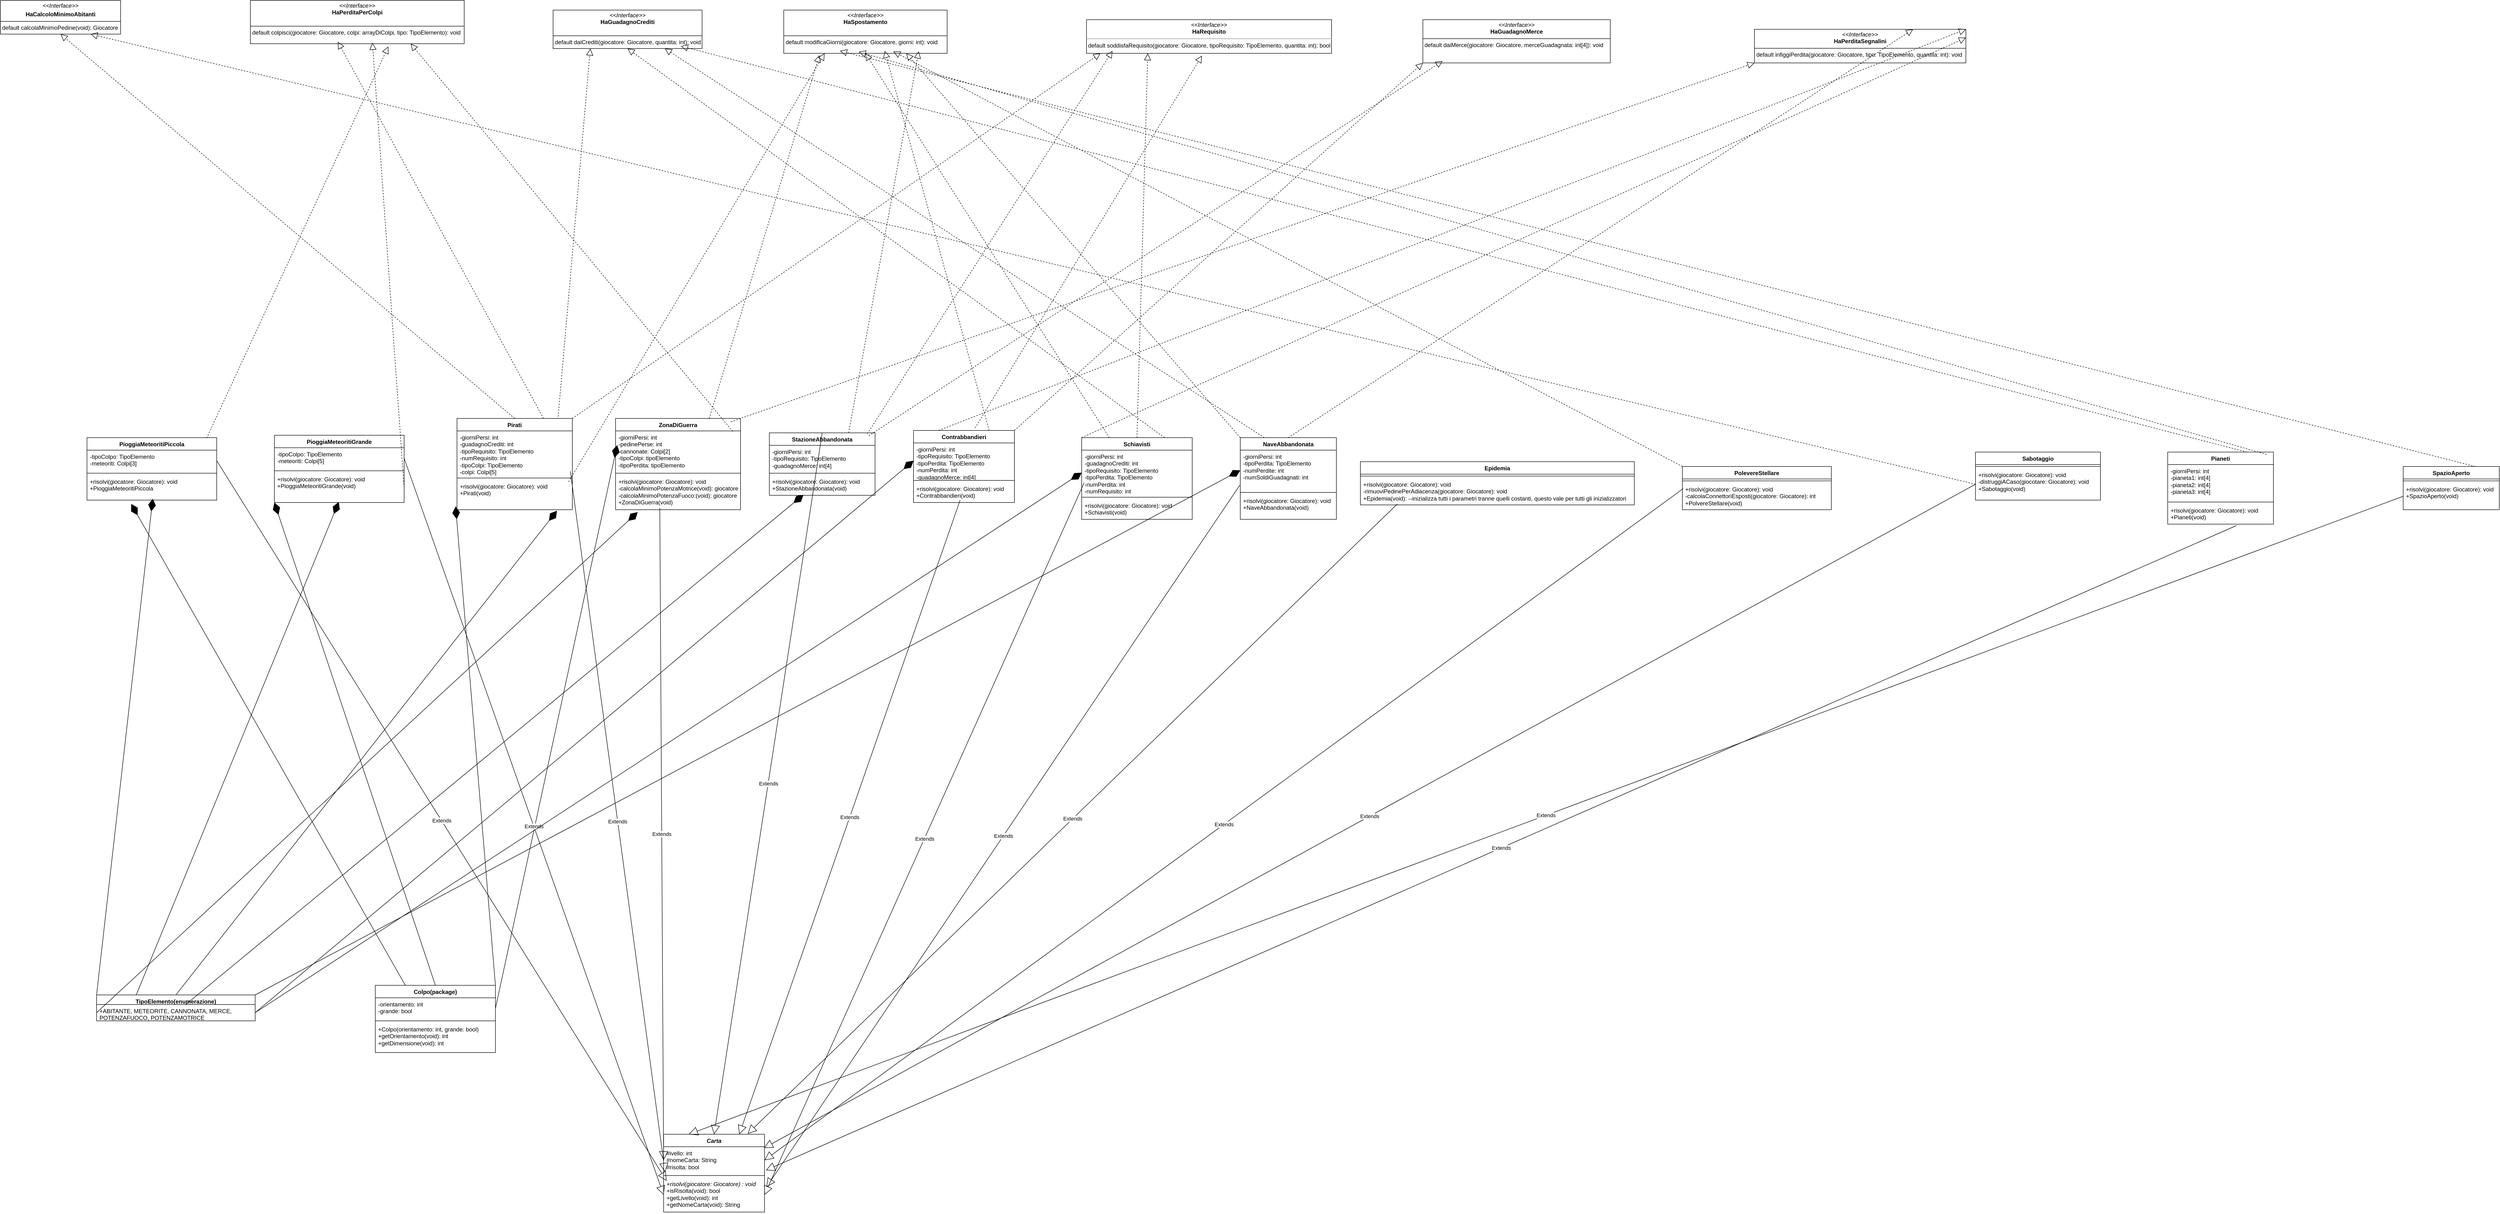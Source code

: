 <mxfile version="26.1.0" pages="2">
  <diagram name="Page-1" id="E4Hjsghnv1vzK-FUTS2O">
    <mxGraphModel dx="4518" dy="2260" grid="1" gridSize="10" guides="1" tooltips="1" connect="1" arrows="1" fold="1" page="1" pageScale="1" pageWidth="850" pageHeight="1100" math="0" shadow="0">
      <root>
        <mxCell id="0" />
        <mxCell id="1" parent="0" />
        <mxCell id="X7-3SCbGee9ea4Wvlvof-1" value="&lt;p style=&quot;margin:0px;margin-top:4px;text-align:center;&quot;&gt;&lt;i&gt;&amp;lt;&amp;lt;Interface&amp;gt;&amp;gt;&lt;/i&gt;&lt;br&gt;&lt;b&gt;HaSpostamento&lt;/b&gt;&lt;/p&gt;&lt;br&gt;&lt;hr size=&quot;1&quot; style=&quot;border-style:solid;&quot;&gt;&lt;p style=&quot;margin:0px;margin-left:4px;&quot;&gt;default modificaGiorni(giocatore: Giocatore, giorni: int): void&lt;/p&gt;" style="verticalAlign=top;align=left;overflow=fill;html=1;whiteSpace=wrap;" vertex="1" parent="1">
          <mxGeometry x="-470" y="-80" width="340" height="90" as="geometry" />
        </mxCell>
        <mxCell id="X7-3SCbGee9ea4Wvlvof-2" value="&lt;p style=&quot;margin:0px;margin-top:4px;text-align:center;&quot;&gt;&lt;i&gt;&amp;lt;&amp;lt;Interface&amp;gt;&amp;gt;&lt;/i&gt;&lt;br&gt;&lt;b&gt;HaRequisito&lt;/b&gt;&lt;/p&gt;&lt;div&gt;&lt;hr&gt;&amp;nbsp;default soddisfaRequisito(giocatore: Giocatore, tipoRequisito: TipoElemento, quantita: int): bool&lt;/div&gt;" style="verticalAlign=top;align=left;overflow=fill;html=1;whiteSpace=wrap;" vertex="1" parent="1">
          <mxGeometry x="160" y="-60" width="510" height="70" as="geometry" />
        </mxCell>
        <mxCell id="X7-3SCbGee9ea4Wvlvof-3" value="&lt;p style=&quot;margin:0px;margin-top:4px;text-align:center;&quot;&gt;&lt;i&gt;&amp;lt;&amp;lt;Interface&amp;gt;&amp;gt;&lt;/i&gt;&lt;br&gt;&lt;b&gt;HaGuadagnoCrediti&lt;/b&gt;&lt;/p&gt;&lt;br&gt;&lt;hr size=&quot;1&quot; style=&quot;border-style:solid;&quot;&gt;&lt;p style=&quot;margin:0px;margin-left:4px;&quot;&gt;default daiCrediti(giocatore: Giocatore, quantita: int): void&lt;/p&gt;" style="verticalAlign=top;align=left;overflow=fill;html=1;whiteSpace=wrap;" vertex="1" parent="1">
          <mxGeometry x="-950" y="-80" width="310" height="80" as="geometry" />
        </mxCell>
        <mxCell id="X7-3SCbGee9ea4Wvlvof-4" value="&lt;p style=&quot;margin:0px;margin-top:4px;text-align:center;&quot;&gt;&lt;i&gt;&amp;lt;&amp;lt;Interface&amp;gt;&amp;gt;&lt;/i&gt;&lt;br&gt;&lt;b&gt;HaGuadagnoMerce&lt;/b&gt;&lt;/p&gt;&lt;hr size=&quot;1&quot; style=&quot;border-style:solid;&quot;&gt;&lt;div&gt;&amp;nbsp;default daiMerce(giocatore: Giocatore, merceGuadagnata: int[4]): void&lt;/div&gt;" style="verticalAlign=top;align=left;overflow=fill;html=1;whiteSpace=wrap;" vertex="1" parent="1">
          <mxGeometry x="860" y="-60" width="390" height="90" as="geometry" />
        </mxCell>
        <mxCell id="X7-3SCbGee9ea4Wvlvof-5" value="&lt;p style=&quot;margin:0px;margin-top:4px;text-align:center;&quot;&gt;&lt;i&gt;&amp;lt;&amp;lt;Interface&amp;gt;&amp;gt;&lt;/i&gt;&lt;br&gt;&lt;b&gt;HaPerditaPerColpi&lt;/b&gt;&lt;/p&gt;&lt;br&gt;&lt;hr size=&quot;1&quot; style=&quot;border-style:solid;&quot;&gt;&lt;p style=&quot;margin:0px;margin-left:4px;&quot;&gt;default colpisci(giocatore: Giocatore, colpi: arrayDiColpi, tipo: TipoElemento): void&lt;/p&gt;" style="verticalAlign=top;align=left;overflow=fill;html=1;whiteSpace=wrap;" vertex="1" parent="1">
          <mxGeometry x="-1580" y="-100" width="445" height="90" as="geometry" />
        </mxCell>
        <mxCell id="X7-3SCbGee9ea4Wvlvof-6" value="&lt;p style=&quot;margin:0px;margin-top:4px;text-align:center;&quot;&gt;&lt;i&gt;&amp;lt;&amp;lt;Interface&amp;gt;&amp;gt;&lt;/i&gt;&lt;br&gt;&lt;b&gt;HaPerditaSegnalini&lt;/b&gt;&lt;/p&gt;&lt;hr size=&quot;1&quot; style=&quot;border-style:solid;&quot;&gt;&lt;p style=&quot;margin:0px;margin-left:4px;&quot;&gt;default infiggiPerdita(giocatore: Giocatore, tipo: TipoElemento, quantita: int): void&lt;/p&gt;" style="verticalAlign=top;align=left;overflow=fill;html=1;whiteSpace=wrap;" vertex="1" parent="1">
          <mxGeometry x="1550" y="-40" width="440" height="70" as="geometry" />
        </mxCell>
        <mxCell id="X7-3SCbGee9ea4Wvlvof-7" value="&lt;p style=&quot;margin:0px;margin-top:4px;text-align:center;&quot;&gt;&lt;i&gt;&amp;lt;&amp;lt;Interface&amp;gt;&amp;gt;&lt;/i&gt;&lt;/p&gt;&lt;p style=&quot;margin:0px;margin-top:4px;text-align:center;&quot;&gt;&lt;b&gt;HaCalcoloMinimoAbitanti&lt;/b&gt;&lt;/p&gt;&lt;hr size=&quot;1&quot; style=&quot;border-style:solid;&quot;&gt;&amp;nbsp;default calcolaMinimoPedine(void): Giocatore" style="verticalAlign=top;align=left;overflow=fill;html=1;whiteSpace=wrap;" vertex="1" parent="1">
          <mxGeometry x="-2100" y="-100" width="250" height="70" as="geometry" />
        </mxCell>
        <mxCell id="X7-3SCbGee9ea4Wvlvof-8" value="&lt;i&gt;Carta&lt;/i&gt;" style="swimlane;fontStyle=1;align=center;verticalAlign=top;childLayout=stackLayout;horizontal=1;startSize=26;horizontalStack=0;resizeParent=1;resizeParentMax=0;resizeLast=0;collapsible=1;marginBottom=0;whiteSpace=wrap;html=1;" vertex="1" parent="1">
          <mxGeometry x="-720" y="2260" width="210" height="162" as="geometry" />
        </mxCell>
        <mxCell id="X7-3SCbGee9ea4Wvlvof-9" value="&lt;div&gt;#ivello: int&lt;/div&gt;&lt;div&gt;#nomeCarta: String&lt;/div&gt;&lt;div&gt;#risolta: bool&lt;/div&gt;&lt;div&gt;&lt;br&gt;&lt;/div&gt;" style="text;strokeColor=none;fillColor=none;align=left;verticalAlign=top;spacingLeft=4;spacingRight=4;overflow=hidden;rotatable=0;points=[[0,0.5],[1,0.5]];portConstraint=eastwest;whiteSpace=wrap;html=1;" vertex="1" parent="X7-3SCbGee9ea4Wvlvof-8">
          <mxGeometry y="26" width="210" height="56" as="geometry" />
        </mxCell>
        <mxCell id="X7-3SCbGee9ea4Wvlvof-10" value="" style="line;strokeWidth=1;fillColor=none;align=left;verticalAlign=middle;spacingTop=-1;spacingLeft=3;spacingRight=3;rotatable=0;labelPosition=right;points=[];portConstraint=eastwest;strokeColor=inherit;" vertex="1" parent="X7-3SCbGee9ea4Wvlvof-8">
          <mxGeometry y="82" width="210" height="8" as="geometry" />
        </mxCell>
        <mxCell id="X7-3SCbGee9ea4Wvlvof-11" value="&lt;div&gt;&lt;i&gt;+risolvi(giocatore: Giocatore) : void&lt;/i&gt;&lt;/div&gt;&lt;div&gt;+isRisolta(void): bool&lt;/div&gt;&lt;div&gt;+getLivello(void): int&lt;/div&gt;&lt;div&gt;+getNomeCarta(void): String&lt;/div&gt;" style="text;strokeColor=none;fillColor=none;align=left;verticalAlign=top;spacingLeft=4;spacingRight=4;overflow=hidden;rotatable=0;points=[[0,0.5],[1,0.5]];portConstraint=eastwest;whiteSpace=wrap;html=1;" vertex="1" parent="X7-3SCbGee9ea4Wvlvof-8">
          <mxGeometry y="90" width="210" height="72" as="geometry" />
        </mxCell>
        <mxCell id="X7-3SCbGee9ea4Wvlvof-12" value="Pianeti" style="swimlane;fontStyle=1;align=center;verticalAlign=top;childLayout=stackLayout;horizontal=1;startSize=26;horizontalStack=0;resizeParent=1;resizeParentMax=0;resizeLast=0;collapsible=1;marginBottom=0;whiteSpace=wrap;html=1;" vertex="1" parent="1">
          <mxGeometry x="2410" y="840" width="220" height="150" as="geometry" />
        </mxCell>
        <mxCell id="X7-3SCbGee9ea4Wvlvof-13" value="&lt;div&gt;-giorniPersi: int&lt;/div&gt;&lt;div&gt;-pianeta1: int[4]&lt;/div&gt;&lt;div&gt;-pianeta2: int[4]&lt;/div&gt;&lt;div&gt;-pianeta3: int[4]&lt;/div&gt;" style="text;strokeColor=none;fillColor=none;align=left;verticalAlign=top;spacingLeft=4;spacingRight=4;overflow=hidden;rotatable=0;points=[[0,0.5],[1,0.5]];portConstraint=eastwest;whiteSpace=wrap;html=1;" vertex="1" parent="X7-3SCbGee9ea4Wvlvof-12">
          <mxGeometry y="26" width="220" height="74" as="geometry" />
        </mxCell>
        <mxCell id="X7-3SCbGee9ea4Wvlvof-14" value="" style="line;strokeWidth=1;fillColor=none;align=left;verticalAlign=middle;spacingTop=-1;spacingLeft=3;spacingRight=3;rotatable=0;labelPosition=right;points=[];portConstraint=eastwest;strokeColor=inherit;" vertex="1" parent="X7-3SCbGee9ea4Wvlvof-12">
          <mxGeometry y="100" width="220" height="8" as="geometry" />
        </mxCell>
        <mxCell id="X7-3SCbGee9ea4Wvlvof-15" value="&lt;div&gt;+risolvi(giocatore: Giocatore): void&lt;/div&gt;&lt;div&gt;+Pianeti(void)&lt;/div&gt;" style="text;strokeColor=none;fillColor=none;align=left;verticalAlign=top;spacingLeft=4;spacingRight=4;overflow=hidden;rotatable=0;points=[[0,0.5],[1,0.5]];portConstraint=eastwest;whiteSpace=wrap;html=1;" vertex="1" parent="X7-3SCbGee9ea4Wvlvof-12">
          <mxGeometry y="108" width="220" height="42" as="geometry" />
        </mxCell>
        <mxCell id="X7-3SCbGee9ea4Wvlvof-16" value="NaveAbbandonata" style="swimlane;fontStyle=1;align=center;verticalAlign=top;childLayout=stackLayout;horizontal=1;startSize=26;horizontalStack=0;resizeParent=1;resizeParentMax=0;resizeLast=0;collapsible=1;marginBottom=0;whiteSpace=wrap;html=1;" vertex="1" parent="1">
          <mxGeometry x="480" y="810" width="200" height="170" as="geometry" />
        </mxCell>
        <mxCell id="X7-3SCbGee9ea4Wvlvof-17" value="&lt;div&gt;-giorniPersi: int&lt;/div&gt;&lt;div&gt;-tipoPerdita: TipoElemento&lt;/div&gt;&lt;div&gt;-numPerdite: int&lt;/div&gt;&lt;div&gt;-numSoldiGuadagnati: int&lt;/div&gt;" style="text;strokeColor=none;fillColor=none;align=left;verticalAlign=top;spacingLeft=4;spacingRight=4;overflow=hidden;rotatable=0;points=[[0,0.5],[1,0.5]];portConstraint=eastwest;whiteSpace=wrap;html=1;" vertex="1" parent="X7-3SCbGee9ea4Wvlvof-16">
          <mxGeometry y="26" width="200" height="84" as="geometry" />
        </mxCell>
        <mxCell id="X7-3SCbGee9ea4Wvlvof-18" value="" style="line;strokeWidth=1;fillColor=none;align=left;verticalAlign=middle;spacingTop=-1;spacingLeft=3;spacingRight=3;rotatable=0;labelPosition=right;points=[];portConstraint=eastwest;strokeColor=inherit;" vertex="1" parent="X7-3SCbGee9ea4Wvlvof-16">
          <mxGeometry y="110" width="200" height="8" as="geometry" />
        </mxCell>
        <mxCell id="X7-3SCbGee9ea4Wvlvof-19" value="&lt;div&gt;+risolvi(giocatore: Giocatore): void&lt;/div&gt;&lt;div&gt;+NaveAbbandonata(void)&lt;/div&gt;" style="text;strokeColor=none;fillColor=none;align=left;verticalAlign=top;spacingLeft=4;spacingRight=4;overflow=hidden;rotatable=0;points=[[0,0.5],[1,0.5]];portConstraint=eastwest;whiteSpace=wrap;html=1;" vertex="1" parent="X7-3SCbGee9ea4Wvlvof-16">
          <mxGeometry y="118" width="200" height="52" as="geometry" />
        </mxCell>
        <mxCell id="X7-3SCbGee9ea4Wvlvof-20" value="StazioneAbbandonata" style="swimlane;fontStyle=1;align=center;verticalAlign=top;childLayout=stackLayout;horizontal=1;startSize=26;horizontalStack=0;resizeParent=1;resizeParentMax=0;resizeLast=0;collapsible=1;marginBottom=0;whiteSpace=wrap;html=1;" vertex="1" parent="1">
          <mxGeometry x="-500" y="800" width="220" height="130" as="geometry" />
        </mxCell>
        <mxCell id="X7-3SCbGee9ea4Wvlvof-21" value="&lt;div&gt;-giorniPersi: int&lt;/div&gt;&lt;div&gt;-tipoRequisito: TipoElemento&lt;/div&gt;&lt;div&gt;-guadagnoMerce: int[4]&lt;/div&gt;" style="text;strokeColor=none;fillColor=none;align=left;verticalAlign=top;spacingLeft=4;spacingRight=4;overflow=hidden;rotatable=0;points=[[0,0.5],[1,0.5]];portConstraint=eastwest;whiteSpace=wrap;html=1;" vertex="1" parent="X7-3SCbGee9ea4Wvlvof-20">
          <mxGeometry y="26" width="220" height="54" as="geometry" />
        </mxCell>
        <mxCell id="X7-3SCbGee9ea4Wvlvof-22" value="" style="line;strokeWidth=1;fillColor=none;align=left;verticalAlign=middle;spacingTop=-1;spacingLeft=3;spacingRight=3;rotatable=0;labelPosition=right;points=[];portConstraint=eastwest;strokeColor=inherit;" vertex="1" parent="X7-3SCbGee9ea4Wvlvof-20">
          <mxGeometry y="80" width="220" height="8" as="geometry" />
        </mxCell>
        <mxCell id="X7-3SCbGee9ea4Wvlvof-23" value="&lt;div&gt;+risolvi(giocatore: Giocatore): void&lt;/div&gt;&lt;div&gt;+StazioneAbbandonata(void)&lt;/div&gt;" style="text;strokeColor=none;fillColor=none;align=left;verticalAlign=top;spacingLeft=4;spacingRight=4;overflow=hidden;rotatable=0;points=[[0,0.5],[1,0.5]];portConstraint=eastwest;whiteSpace=wrap;html=1;" vertex="1" parent="X7-3SCbGee9ea4Wvlvof-20">
          <mxGeometry y="88" width="220" height="42" as="geometry" />
        </mxCell>
        <mxCell id="X7-3SCbGee9ea4Wvlvof-24" value="Contrabbandieri" style="swimlane;fontStyle=1;align=center;verticalAlign=top;childLayout=stackLayout;horizontal=1;startSize=26;horizontalStack=0;resizeParent=1;resizeParentMax=0;resizeLast=0;collapsible=1;marginBottom=0;whiteSpace=wrap;html=1;" vertex="1" parent="1">
          <mxGeometry x="-200" y="795" width="210" height="150" as="geometry" />
        </mxCell>
        <mxCell id="X7-3SCbGee9ea4Wvlvof-25" value="&lt;div&gt;-giorniPersi: int&lt;/div&gt;&lt;div&gt;-tipoRequisito: TipoElemento&lt;/div&gt;&lt;div&gt;-tipoPerdita: TipoElemento&lt;/div&gt;&lt;div&gt;-numPerdita: int&lt;/div&gt;&lt;div&gt;-guadagnoMerce: int[4]&lt;/div&gt;" style="text;strokeColor=none;fillColor=none;align=left;verticalAlign=top;spacingLeft=4;spacingRight=4;overflow=hidden;rotatable=0;points=[[0,0.5],[1,0.5]];portConstraint=eastwest;whiteSpace=wrap;html=1;" vertex="1" parent="X7-3SCbGee9ea4Wvlvof-24">
          <mxGeometry y="26" width="210" height="74" as="geometry" />
        </mxCell>
        <mxCell id="X7-3SCbGee9ea4Wvlvof-26" value="" style="line;strokeWidth=1;fillColor=none;align=left;verticalAlign=middle;spacingTop=-1;spacingLeft=3;spacingRight=3;rotatable=0;labelPosition=right;points=[];portConstraint=eastwest;strokeColor=inherit;" vertex="1" parent="X7-3SCbGee9ea4Wvlvof-24">
          <mxGeometry y="100" width="210" height="8" as="geometry" />
        </mxCell>
        <mxCell id="X7-3SCbGee9ea4Wvlvof-27" value="&lt;div&gt;+risolvi(giocatore: Giocatore): void&lt;/div&gt;&lt;div&gt;+Contrabbandieri(void)&lt;/div&gt;" style="text;strokeColor=none;fillColor=none;align=left;verticalAlign=top;spacingLeft=4;spacingRight=4;overflow=hidden;rotatable=0;points=[[0,0.5],[1,0.5]];portConstraint=eastwest;whiteSpace=wrap;html=1;" vertex="1" parent="X7-3SCbGee9ea4Wvlvof-24">
          <mxGeometry y="108" width="210" height="42" as="geometry" />
        </mxCell>
        <mxCell id="X7-3SCbGee9ea4Wvlvof-28" value="SpazioAperto" style="swimlane;fontStyle=1;align=center;verticalAlign=top;childLayout=stackLayout;horizontal=1;startSize=26;horizontalStack=0;resizeParent=1;resizeParentMax=0;resizeLast=0;collapsible=1;marginBottom=0;whiteSpace=wrap;html=1;" vertex="1" parent="1">
          <mxGeometry x="2900" y="870" width="200" height="90" as="geometry" />
        </mxCell>
        <mxCell id="X7-3SCbGee9ea4Wvlvof-30" value="" style="line;strokeWidth=1;fillColor=none;align=left;verticalAlign=middle;spacingTop=-1;spacingLeft=3;spacingRight=3;rotatable=0;labelPosition=right;points=[];portConstraint=eastwest;strokeColor=inherit;" vertex="1" parent="X7-3SCbGee9ea4Wvlvof-28">
          <mxGeometry y="26" width="200" height="8" as="geometry" />
        </mxCell>
        <mxCell id="X7-3SCbGee9ea4Wvlvof-31" value="&lt;div&gt;+risolvi(giocatore: Giocatore): void&lt;/div&gt;&lt;div&gt;+SpazioAperto(void)&lt;/div&gt;" style="text;strokeColor=none;fillColor=none;align=left;verticalAlign=top;spacingLeft=4;spacingRight=4;overflow=hidden;rotatable=0;points=[[0,0.5],[1,0.5]];portConstraint=eastwest;whiteSpace=wrap;html=1;" vertex="1" parent="X7-3SCbGee9ea4Wvlvof-28">
          <mxGeometry y="34" width="200" height="56" as="geometry" />
        </mxCell>
        <mxCell id="X7-3SCbGee9ea4Wvlvof-32" value="PioggiaMeteoritiPiccola" style="swimlane;fontStyle=1;align=center;verticalAlign=top;childLayout=stackLayout;horizontal=1;startSize=26;horizontalStack=0;resizeParent=1;resizeParentMax=0;resizeLast=0;collapsible=1;marginBottom=0;whiteSpace=wrap;html=1;" vertex="1" parent="1">
          <mxGeometry x="-1920" y="810" width="270" height="130" as="geometry" />
        </mxCell>
        <mxCell id="X7-3SCbGee9ea4Wvlvof-33" value="&lt;div&gt;-tipoColpo: TipoElemento&lt;/div&gt;&lt;div&gt;-meteoriti: Colpi[3]&lt;/div&gt;" style="text;strokeColor=none;fillColor=none;align=left;verticalAlign=top;spacingLeft=4;spacingRight=4;overflow=hidden;rotatable=0;points=[[0,0.5],[1,0.5]];portConstraint=eastwest;whiteSpace=wrap;html=1;" vertex="1" parent="X7-3SCbGee9ea4Wvlvof-32">
          <mxGeometry y="26" width="270" height="44" as="geometry" />
        </mxCell>
        <mxCell id="X7-3SCbGee9ea4Wvlvof-34" value="" style="line;strokeWidth=1;fillColor=none;align=left;verticalAlign=middle;spacingTop=-1;spacingLeft=3;spacingRight=3;rotatable=0;labelPosition=right;points=[];portConstraint=eastwest;strokeColor=inherit;" vertex="1" parent="X7-3SCbGee9ea4Wvlvof-32">
          <mxGeometry y="70" width="270" height="8" as="geometry" />
        </mxCell>
        <mxCell id="X7-3SCbGee9ea4Wvlvof-35" value="&lt;div&gt;+risolvi(giocatore: Giocatore): void&lt;/div&gt;&lt;div&gt;+PioggiaMeteoritiPiccola&lt;/div&gt;" style="text;strokeColor=none;fillColor=none;align=left;verticalAlign=top;spacingLeft=4;spacingRight=4;overflow=hidden;rotatable=0;points=[[0,0.5],[1,0.5]];portConstraint=eastwest;whiteSpace=wrap;html=1;" vertex="1" parent="X7-3SCbGee9ea4Wvlvof-32">
          <mxGeometry y="78" width="270" height="52" as="geometry" />
        </mxCell>
        <mxCell id="X7-3SCbGee9ea4Wvlvof-36" value="ZonaDiGuerra" style="swimlane;fontStyle=1;align=center;verticalAlign=top;childLayout=stackLayout;horizontal=1;startSize=26;horizontalStack=0;resizeParent=1;resizeParentMax=0;resizeLast=0;collapsible=1;marginBottom=0;whiteSpace=wrap;html=1;" vertex="1" parent="1">
          <mxGeometry x="-820" y="770" width="260" height="190" as="geometry" />
        </mxCell>
        <mxCell id="X7-3SCbGee9ea4Wvlvof-37" value="&lt;div&gt;-giorniPersi: int&lt;/div&gt;&lt;div&gt;-pedinePerse: int&lt;/div&gt;&lt;div&gt;-cannonate: Colpi[2]&lt;/div&gt;&lt;div&gt;-tipoColpi: tipoElemento&lt;/div&gt;&lt;div&gt;-tipoPerdita: tipoElemento&lt;/div&gt;" style="text;strokeColor=none;fillColor=none;align=left;verticalAlign=top;spacingLeft=4;spacingRight=4;overflow=hidden;rotatable=0;points=[[0,0.5],[1,0.5]];portConstraint=eastwest;whiteSpace=wrap;html=1;" vertex="1" parent="X7-3SCbGee9ea4Wvlvof-36">
          <mxGeometry y="26" width="260" height="84" as="geometry" />
        </mxCell>
        <mxCell id="X7-3SCbGee9ea4Wvlvof-38" value="" style="line;strokeWidth=1;fillColor=none;align=left;verticalAlign=middle;spacingTop=-1;spacingLeft=3;spacingRight=3;rotatable=0;labelPosition=right;points=[];portConstraint=eastwest;strokeColor=inherit;" vertex="1" parent="X7-3SCbGee9ea4Wvlvof-36">
          <mxGeometry y="110" width="260" height="8" as="geometry" />
        </mxCell>
        <mxCell id="X7-3SCbGee9ea4Wvlvof-39" value="&lt;div&gt;+risolvi(giocatore: Giocatore): void&lt;/div&gt;&lt;div&gt;-calcolaMinimoPotenzaMotrice(void): giocatore&lt;/div&gt;&lt;div&gt;-calcolaMinimoPotenzaFuoco:(void): giocatore&lt;/div&gt;&lt;div&gt;+ZonaDiGuerra(void)&lt;/div&gt;" style="text;strokeColor=none;fillColor=none;align=left;verticalAlign=top;spacingLeft=4;spacingRight=4;overflow=hidden;rotatable=0;points=[[0,0.5],[1,0.5]];portConstraint=eastwest;whiteSpace=wrap;html=1;" vertex="1" parent="X7-3SCbGee9ea4Wvlvof-36">
          <mxGeometry y="118" width="260" height="72" as="geometry" />
        </mxCell>
        <mxCell id="X7-3SCbGee9ea4Wvlvof-40" value="PolevereStellare" style="swimlane;fontStyle=1;align=center;verticalAlign=top;childLayout=stackLayout;horizontal=1;startSize=26;horizontalStack=0;resizeParent=1;resizeParentMax=0;resizeLast=0;collapsible=1;marginBottom=0;whiteSpace=wrap;html=1;" vertex="1" parent="1">
          <mxGeometry x="1400" y="870" width="310" height="90" as="geometry" />
        </mxCell>
        <mxCell id="X7-3SCbGee9ea4Wvlvof-42" value="" style="line;strokeWidth=1;fillColor=none;align=left;verticalAlign=middle;spacingTop=-1;spacingLeft=3;spacingRight=3;rotatable=0;labelPosition=right;points=[];portConstraint=eastwest;strokeColor=inherit;" vertex="1" parent="X7-3SCbGee9ea4Wvlvof-40">
          <mxGeometry y="26" width="310" height="8" as="geometry" />
        </mxCell>
        <mxCell id="X7-3SCbGee9ea4Wvlvof-43" value="&lt;div&gt;+risolvi(giocatore: Giocatore): void&lt;/div&gt;&lt;div&gt;-calcolaConnettoriEsposti(giocatore: Giocatore): int&lt;/div&gt;&lt;div&gt;+PolvereStellare(void)&lt;/div&gt;" style="text;strokeColor=none;fillColor=none;align=left;verticalAlign=top;spacingLeft=4;spacingRight=4;overflow=hidden;rotatable=0;points=[[0,0.5],[1,0.5]];portConstraint=eastwest;whiteSpace=wrap;html=1;" vertex="1" parent="X7-3SCbGee9ea4Wvlvof-40">
          <mxGeometry y="34" width="310" height="56" as="geometry" />
        </mxCell>
        <mxCell id="X7-3SCbGee9ea4Wvlvof-44" value="PioggiaMeteoritiGrande" style="swimlane;fontStyle=1;align=center;verticalAlign=top;childLayout=stackLayout;horizontal=1;startSize=26;horizontalStack=0;resizeParent=1;resizeParentMax=0;resizeLast=0;collapsible=1;marginBottom=0;whiteSpace=wrap;html=1;" vertex="1" parent="1">
          <mxGeometry x="-1530" y="805" width="270" height="140" as="geometry" />
        </mxCell>
        <mxCell id="X7-3SCbGee9ea4Wvlvof-45" value="&lt;div&gt;-tipoColpo: TipoElemento&lt;/div&gt;&lt;div&gt;-meteoriti: Colpi[5]&lt;/div&gt;" style="text;strokeColor=none;fillColor=none;align=left;verticalAlign=top;spacingLeft=4;spacingRight=4;overflow=hidden;rotatable=0;points=[[0,0.5],[1,0.5]];portConstraint=eastwest;whiteSpace=wrap;html=1;" vertex="1" parent="X7-3SCbGee9ea4Wvlvof-44">
          <mxGeometry y="26" width="270" height="44" as="geometry" />
        </mxCell>
        <mxCell id="X7-3SCbGee9ea4Wvlvof-46" value="" style="line;strokeWidth=1;fillColor=none;align=left;verticalAlign=middle;spacingTop=-1;spacingLeft=3;spacingRight=3;rotatable=0;labelPosition=right;points=[];portConstraint=eastwest;strokeColor=inherit;" vertex="1" parent="X7-3SCbGee9ea4Wvlvof-44">
          <mxGeometry y="70" width="270" height="8" as="geometry" />
        </mxCell>
        <mxCell id="X7-3SCbGee9ea4Wvlvof-47" value="&lt;div&gt;+risolvi(giocatore: Giocatore): void&lt;/div&gt;&lt;div&gt;+PioggiaMeteoritiGrande(void)&lt;/div&gt;" style="text;strokeColor=none;fillColor=none;align=left;verticalAlign=top;spacingLeft=4;spacingRight=4;overflow=hidden;rotatable=0;points=[[0,0.5],[1,0.5]];portConstraint=eastwest;whiteSpace=wrap;html=1;" vertex="1" parent="X7-3SCbGee9ea4Wvlvof-44">
          <mxGeometry y="78" width="270" height="62" as="geometry" />
        </mxCell>
        <mxCell id="X7-3SCbGee9ea4Wvlvof-48" value="Schiavisti" style="swimlane;fontStyle=1;align=center;verticalAlign=top;childLayout=stackLayout;horizontal=1;startSize=26;horizontalStack=0;resizeParent=1;resizeParentMax=0;resizeLast=0;collapsible=1;marginBottom=0;whiteSpace=wrap;html=1;" vertex="1" parent="1">
          <mxGeometry x="150" y="810" width="230" height="170" as="geometry" />
        </mxCell>
        <mxCell id="X7-3SCbGee9ea4Wvlvof-49" value="&lt;div&gt;-giorniPersi: int&lt;/div&gt;&lt;div&gt;-guadagnoCrediti: int&lt;/div&gt;&lt;div&gt;-tipoRequisito: TipoElemento&lt;/div&gt;&lt;div&gt;-tipoPerdita: TipoElemento&lt;/div&gt;&lt;div&gt;-numPerdita: int&lt;/div&gt;&lt;div&gt;-numRequisito: int&lt;/div&gt;" style="text;strokeColor=none;fillColor=none;align=left;verticalAlign=top;spacingLeft=4;spacingRight=4;overflow=hidden;rotatable=0;points=[[0,0.5],[1,0.5]];portConstraint=eastwest;whiteSpace=wrap;html=1;" vertex="1" parent="X7-3SCbGee9ea4Wvlvof-48">
          <mxGeometry y="26" width="230" height="94" as="geometry" />
        </mxCell>
        <mxCell id="X7-3SCbGee9ea4Wvlvof-50" value="" style="line;strokeWidth=1;fillColor=none;align=left;verticalAlign=middle;spacingTop=-1;spacingLeft=3;spacingRight=3;rotatable=0;labelPosition=right;points=[];portConstraint=eastwest;strokeColor=inherit;" vertex="1" parent="X7-3SCbGee9ea4Wvlvof-48">
          <mxGeometry y="120" width="230" height="8" as="geometry" />
        </mxCell>
        <mxCell id="X7-3SCbGee9ea4Wvlvof-51" value="&lt;div&gt;+risolvi(giocatore: Giocatore): void&lt;/div&gt;&lt;div&gt;+Schiavisti(void)&lt;/div&gt;" style="text;strokeColor=none;fillColor=none;align=left;verticalAlign=top;spacingLeft=4;spacingRight=4;overflow=hidden;rotatable=0;points=[[0,0.5],[1,0.5]];portConstraint=eastwest;whiteSpace=wrap;html=1;" vertex="1" parent="X7-3SCbGee9ea4Wvlvof-48">
          <mxGeometry y="128" width="230" height="42" as="geometry" />
        </mxCell>
        <mxCell id="X7-3SCbGee9ea4Wvlvof-56" value="Epidemia" style="swimlane;fontStyle=1;align=center;verticalAlign=top;childLayout=stackLayout;horizontal=1;startSize=26;horizontalStack=0;resizeParent=1;resizeParentMax=0;resizeLast=0;collapsible=1;marginBottom=0;whiteSpace=wrap;html=1;" vertex="1" parent="1">
          <mxGeometry x="730" y="860" width="570" height="90" as="geometry" />
        </mxCell>
        <mxCell id="X7-3SCbGee9ea4Wvlvof-58" value="" style="line;strokeWidth=1;fillColor=none;align=left;verticalAlign=middle;spacingTop=-1;spacingLeft=3;spacingRight=3;rotatable=0;labelPosition=right;points=[];portConstraint=eastwest;strokeColor=inherit;" vertex="1" parent="X7-3SCbGee9ea4Wvlvof-56">
          <mxGeometry y="26" width="570" height="8" as="geometry" />
        </mxCell>
        <mxCell id="X7-3SCbGee9ea4Wvlvof-59" value="&lt;div&gt;+risolvi(giocatore: Giocatore): void&lt;/div&gt;&lt;div&gt;-rimuoviPedinePerAdiacenza(giocatore: Giocatore): void&lt;/div&gt;&lt;div&gt;+Epidemia(void): --inizializza tutti i parametri tranne quelli costanti, questo vale per tutti gli inizializzatori&lt;/div&gt;" style="text;strokeColor=none;fillColor=none;align=left;verticalAlign=top;spacingLeft=4;spacingRight=4;overflow=hidden;rotatable=0;points=[[0,0.5],[1,0.5]];portConstraint=eastwest;whiteSpace=wrap;html=1;" vertex="1" parent="X7-3SCbGee9ea4Wvlvof-56">
          <mxGeometry y="34" width="570" height="56" as="geometry" />
        </mxCell>
        <mxCell id="X7-3SCbGee9ea4Wvlvof-60" value="Sabotaggio" style="swimlane;fontStyle=1;align=center;verticalAlign=top;childLayout=stackLayout;horizontal=1;startSize=26;horizontalStack=0;resizeParent=1;resizeParentMax=0;resizeLast=0;collapsible=1;marginBottom=0;whiteSpace=wrap;html=1;" vertex="1" parent="1">
          <mxGeometry x="2010" y="840" width="260" height="100" as="geometry" />
        </mxCell>
        <mxCell id="X7-3SCbGee9ea4Wvlvof-62" value="" style="line;strokeWidth=1;fillColor=none;align=left;verticalAlign=middle;spacingTop=-1;spacingLeft=3;spacingRight=3;rotatable=0;labelPosition=right;points=[];portConstraint=eastwest;strokeColor=inherit;" vertex="1" parent="X7-3SCbGee9ea4Wvlvof-60">
          <mxGeometry y="26" width="260" height="8" as="geometry" />
        </mxCell>
        <mxCell id="X7-3SCbGee9ea4Wvlvof-63" value="&lt;div&gt;+risolvi(giocatore: Giocatore): void&lt;/div&gt;&lt;div&gt;-distruggiACaso(giocotare: Giocatore): void&lt;/div&gt;&lt;div&gt;+Sabotaggio(void)&lt;/div&gt;" style="text;strokeColor=none;fillColor=none;align=left;verticalAlign=top;spacingLeft=4;spacingRight=4;overflow=hidden;rotatable=0;points=[[0,0.5],[1,0.5]];portConstraint=eastwest;whiteSpace=wrap;html=1;" vertex="1" parent="X7-3SCbGee9ea4Wvlvof-60">
          <mxGeometry y="34" width="260" height="66" as="geometry" />
        </mxCell>
        <mxCell id="X7-3SCbGee9ea4Wvlvof-68" value="Colpo(package)" style="swimlane;fontStyle=1;align=center;verticalAlign=top;childLayout=stackLayout;horizontal=1;startSize=26;horizontalStack=0;resizeParent=1;resizeParentMax=0;resizeLast=0;collapsible=1;marginBottom=0;whiteSpace=wrap;html=1;" vertex="1" parent="1">
          <mxGeometry x="-1320" y="1950" width="250" height="140" as="geometry" />
        </mxCell>
        <mxCell id="X7-3SCbGee9ea4Wvlvof-69" value="&lt;div&gt;-orientamento: int&lt;/div&gt;&lt;div&gt;-grande: bool&lt;/div&gt;" style="text;strokeColor=none;fillColor=none;align=left;verticalAlign=top;spacingLeft=4;spacingRight=4;overflow=hidden;rotatable=0;points=[[0,0.5],[1,0.5]];portConstraint=eastwest;whiteSpace=wrap;html=1;" vertex="1" parent="X7-3SCbGee9ea4Wvlvof-68">
          <mxGeometry y="26" width="250" height="44" as="geometry" />
        </mxCell>
        <mxCell id="X7-3SCbGee9ea4Wvlvof-70" value="" style="line;strokeWidth=1;fillColor=none;align=left;verticalAlign=middle;spacingTop=-1;spacingLeft=3;spacingRight=3;rotatable=0;labelPosition=right;points=[];portConstraint=eastwest;strokeColor=inherit;" vertex="1" parent="X7-3SCbGee9ea4Wvlvof-68">
          <mxGeometry y="70" width="250" height="8" as="geometry" />
        </mxCell>
        <mxCell id="X7-3SCbGee9ea4Wvlvof-71" value="&lt;div&gt;+Colpo(orientamento: int, grande: bool)&lt;/div&gt;&lt;div&gt;+getOrientamento(void): int&lt;/div&gt;&lt;div&gt;+getDimensione(void): int&lt;/div&gt;" style="text;strokeColor=none;fillColor=none;align=left;verticalAlign=top;spacingLeft=4;spacingRight=4;overflow=hidden;rotatable=0;points=[[0,0.5],[1,0.5]];portConstraint=eastwest;whiteSpace=wrap;html=1;" vertex="1" parent="X7-3SCbGee9ea4Wvlvof-68">
          <mxGeometry y="78" width="250" height="62" as="geometry" />
        </mxCell>
        <mxCell id="X7-3SCbGee9ea4Wvlvof-72" value="TipoElemento(enumerazione)" style="swimlane;fontStyle=1;align=center;verticalAlign=top;childLayout=stackLayout;horizontal=1;startSize=20;horizontalStack=0;resizeParent=1;resizeParentMax=0;resizeLast=0;collapsible=1;marginBottom=0;whiteSpace=wrap;html=1;" vertex="1" parent="1">
          <mxGeometry x="-1900" y="1970" width="330" height="54" as="geometry" />
        </mxCell>
        <mxCell id="X7-3SCbGee9ea4Wvlvof-75" value="+ABITANTE, METEORITE, CANNONATA, MERCE, POTENZAFUOCO, POTENZAMOTRICE" style="text;strokeColor=none;fillColor=none;align=left;verticalAlign=top;spacingLeft=4;spacingRight=4;overflow=hidden;rotatable=0;points=[[0,0.5],[1,0.5]];portConstraint=eastwest;whiteSpace=wrap;html=1;" vertex="1" parent="X7-3SCbGee9ea4Wvlvof-72">
          <mxGeometry y="20" width="330" height="34" as="geometry" />
        </mxCell>
        <mxCell id="X7-3SCbGee9ea4Wvlvof-83" value="" style="endArrow=diamondThin;endFill=1;endSize=24;html=1;rounded=0;entryX=-0.012;entryY=0.887;entryDx=0;entryDy=0;entryPerimeter=0;exitX=1;exitY=0;exitDx=0;exitDy=0;" edge="1" parent="1" source="X7-3SCbGee9ea4Wvlvof-68" target="X7-3SCbGee9ea4Wvlvof-55">
          <mxGeometry width="160" relative="1" as="geometry">
            <mxPoint x="-1860" y="750" as="sourcePoint" />
            <mxPoint x="-1700" y="750" as="targetPoint" />
          </mxGeometry>
        </mxCell>
        <mxCell id="X7-3SCbGee9ea4Wvlvof-84" value="" style="endArrow=diamondThin;endFill=1;endSize=24;html=1;rounded=0;entryX=0;entryY=1;entryDx=0;entryDy=0;exitX=0.5;exitY=0;exitDx=0;exitDy=0;" edge="1" parent="1" source="X7-3SCbGee9ea4Wvlvof-68" target="X7-3SCbGee9ea4Wvlvof-44">
          <mxGeometry width="160" relative="1" as="geometry">
            <mxPoint x="-1860" y="775" as="sourcePoint" />
            <mxPoint x="-1700" y="775" as="targetPoint" />
          </mxGeometry>
        </mxCell>
        <mxCell id="X7-3SCbGee9ea4Wvlvof-85" value="" style="endArrow=diamondThin;endFill=1;endSize=24;html=1;rounded=0;entryX=0.341;entryY=1.154;entryDx=0;entryDy=0;entryPerimeter=0;exitX=0.25;exitY=0;exitDx=0;exitDy=0;" edge="1" parent="1" source="X7-3SCbGee9ea4Wvlvof-68" target="X7-3SCbGee9ea4Wvlvof-35">
          <mxGeometry width="160" relative="1" as="geometry">
            <mxPoint x="-1860" y="795" as="sourcePoint" />
            <mxPoint x="-1700" y="795" as="targetPoint" />
          </mxGeometry>
        </mxCell>
        <mxCell id="X7-3SCbGee9ea4Wvlvof-86" value="" style="endArrow=diamondThin;endFill=1;endSize=24;html=1;rounded=0;exitX=1;exitY=0.5;exitDx=0;exitDy=0;entryX=0.013;entryY=0.351;entryDx=0;entryDy=0;entryPerimeter=0;" edge="1" parent="1" source="X7-3SCbGee9ea4Wvlvof-69" target="X7-3SCbGee9ea4Wvlvof-37">
          <mxGeometry width="160" relative="1" as="geometry">
            <mxPoint x="-1950" y="1010" as="sourcePoint" />
            <mxPoint x="-1790" y="1010" as="targetPoint" />
          </mxGeometry>
        </mxCell>
        <mxCell id="X7-3SCbGee9ea4Wvlvof-87" value="Extends" style="endArrow=block;endSize=16;endFill=0;html=1;rounded=0;entryX=0.014;entryY=0.938;entryDx=0;entryDy=0;entryPerimeter=0;exitX=0.983;exitY=0.894;exitDx=0;exitDy=0;exitPerimeter=0;" edge="1" parent="1" source="X7-3SCbGee9ea4Wvlvof-53" target="X7-3SCbGee9ea4Wvlvof-9">
          <mxGeometry width="160" relative="1" as="geometry">
            <mxPoint x="-1000" y="580" as="sourcePoint" />
            <mxPoint x="-840" y="580" as="targetPoint" />
          </mxGeometry>
        </mxCell>
        <mxCell id="X7-3SCbGee9ea4Wvlvof-88" value="Extends" style="endArrow=block;endSize=16;endFill=0;html=1;rounded=0;exitX=1;exitY=0.5;exitDx=0;exitDy=0;entryX=0;entryY=0.5;entryDx=0;entryDy=0;" edge="1" parent="1" source="X7-3SCbGee9ea4Wvlvof-45" target="X7-3SCbGee9ea4Wvlvof-11">
          <mxGeometry width="160" relative="1" as="geometry">
            <mxPoint x="-1000" y="580" as="sourcePoint" />
            <mxPoint x="-840" y="580" as="targetPoint" />
          </mxGeometry>
        </mxCell>
        <mxCell id="X7-3SCbGee9ea4Wvlvof-89" value="Extends" style="endArrow=block;endSize=16;endFill=0;html=1;rounded=0;entryX=0.029;entryY=0.097;entryDx=0;entryDy=0;entryPerimeter=0;exitX=1;exitY=0.5;exitDx=0;exitDy=0;" edge="1" parent="1" source="X7-3SCbGee9ea4Wvlvof-33" target="X7-3SCbGee9ea4Wvlvof-11">
          <mxGeometry width="160" relative="1" as="geometry">
            <mxPoint x="-1000" y="580" as="sourcePoint" />
            <mxPoint x="-840" y="580" as="targetPoint" />
          </mxGeometry>
        </mxCell>
        <mxCell id="X7-3SCbGee9ea4Wvlvof-90" value="Extends" style="endArrow=block;endSize=16;endFill=0;html=1;rounded=0;entryX=0;entryY=0.5;entryDx=0;entryDy=0;exitX=0.354;exitY=0.944;exitDx=0;exitDy=0;exitPerimeter=0;" edge="1" parent="1" source="X7-3SCbGee9ea4Wvlvof-39" target="X7-3SCbGee9ea4Wvlvof-9">
          <mxGeometry width="160" relative="1" as="geometry">
            <mxPoint x="-1000" y="580" as="sourcePoint" />
            <mxPoint x="-840" y="580" as="targetPoint" />
          </mxGeometry>
        </mxCell>
        <mxCell id="X7-3SCbGee9ea4Wvlvof-92" value="Extends" style="endArrow=block;endSize=16;endFill=0;html=1;rounded=0;entryX=0.5;entryY=0;entryDx=0;entryDy=0;exitX=0.5;exitY=0;exitDx=0;exitDy=0;" edge="1" parent="1" source="X7-3SCbGee9ea4Wvlvof-20" target="X7-3SCbGee9ea4Wvlvof-8">
          <mxGeometry width="160" relative="1" as="geometry">
            <mxPoint x="-480" y="860" as="sourcePoint" />
            <mxPoint x="-320" y="860" as="targetPoint" />
          </mxGeometry>
        </mxCell>
        <mxCell id="X7-3SCbGee9ea4Wvlvof-93" value="Extends" style="endArrow=block;endSize=16;endFill=0;html=1;rounded=0;entryX=0.25;entryY=0;entryDx=0;entryDy=0;exitX=0;exitY=0.5;exitDx=0;exitDy=0;" edge="1" parent="1" source="X7-3SCbGee9ea4Wvlvof-31" target="X7-3SCbGee9ea4Wvlvof-8">
          <mxGeometry width="160" relative="1" as="geometry">
            <mxPoint x="-480" y="860" as="sourcePoint" />
            <mxPoint x="-320" y="860" as="targetPoint" />
          </mxGeometry>
        </mxCell>
        <mxCell id="X7-3SCbGee9ea4Wvlvof-94" value="Extends" style="endArrow=block;endSize=16;endFill=0;html=1;rounded=0;exitX=0.462;exitY=0.881;exitDx=0;exitDy=0;exitPerimeter=0;entryX=0.75;entryY=0;entryDx=0;entryDy=0;" edge="1" parent="1" source="X7-3SCbGee9ea4Wvlvof-27" target="X7-3SCbGee9ea4Wvlvof-8">
          <mxGeometry width="160" relative="1" as="geometry">
            <mxPoint x="-480" y="860" as="sourcePoint" />
            <mxPoint x="-616" y="-941" as="targetPoint" />
          </mxGeometry>
        </mxCell>
        <mxCell id="X7-3SCbGee9ea4Wvlvof-95" value="Extends" style="endArrow=block;endSize=16;endFill=0;html=1;rounded=0;entryX=1.014;entryY=0.875;entryDx=0;entryDy=0;entryPerimeter=0;exitX=0.65;exitY=1.071;exitDx=0;exitDy=0;exitPerimeter=0;" edge="1" parent="1" source="X7-3SCbGee9ea4Wvlvof-15" target="X7-3SCbGee9ea4Wvlvof-9">
          <mxGeometry width="160" relative="1" as="geometry">
            <mxPoint x="-480" y="860" as="sourcePoint" />
            <mxPoint x="-320" y="860" as="targetPoint" />
          </mxGeometry>
        </mxCell>
        <mxCell id="X7-3SCbGee9ea4Wvlvof-96" value="Extends" style="endArrow=block;endSize=16;endFill=0;html=1;rounded=0;entryX=1.019;entryY=0.278;entryDx=0;entryDy=0;entryPerimeter=0;exitX=-0.005;exitY=0.869;exitDx=0;exitDy=0;exitPerimeter=0;" edge="1" parent="1" source="X7-3SCbGee9ea4Wvlvof-17" target="X7-3SCbGee9ea4Wvlvof-11">
          <mxGeometry width="160" relative="1" as="geometry">
            <mxPoint x="-480" y="860" as="sourcePoint" />
            <mxPoint x="-320" y="860" as="targetPoint" />
          </mxGeometry>
        </mxCell>
        <mxCell id="X7-3SCbGee9ea4Wvlvof-97" value="Extends" style="endArrow=block;endSize=16;endFill=0;html=1;rounded=0;entryX=1;entryY=0.5;entryDx=0;entryDy=0;exitX=0.022;exitY=0.723;exitDx=0;exitDy=0;exitPerimeter=0;" edge="1" parent="1" source="X7-3SCbGee9ea4Wvlvof-49" target="X7-3SCbGee9ea4Wvlvof-11">
          <mxGeometry width="160" relative="1" as="geometry">
            <mxPoint x="-480" y="860" as="sourcePoint" />
            <mxPoint x="-320" y="860" as="targetPoint" />
          </mxGeometry>
        </mxCell>
        <mxCell id="X7-3SCbGee9ea4Wvlvof-98" value="Extends" style="endArrow=block;endSize=16;endFill=0;html=1;rounded=0;entryX=0.995;entryY=0.047;entryDx=0;entryDy=0;entryPerimeter=0;exitX=0;exitY=0.5;exitDx=0;exitDy=0;" edge="1" parent="1" source="X7-3SCbGee9ea4Wvlvof-63" target="X7-3SCbGee9ea4Wvlvof-9">
          <mxGeometry width="160" relative="1" as="geometry">
            <mxPoint x="-480" y="860" as="sourcePoint" />
            <mxPoint x="-320" y="860" as="targetPoint" />
          </mxGeometry>
        </mxCell>
        <mxCell id="X7-3SCbGee9ea4Wvlvof-99" value="Extends" style="endArrow=block;endSize=16;endFill=0;html=1;rounded=0;exitX=0.135;exitY=0.964;exitDx=0;exitDy=0;entryX=0.833;entryY=-0.006;entryDx=0;entryDy=0;entryPerimeter=0;exitPerimeter=0;" edge="1" parent="1" source="X7-3SCbGee9ea4Wvlvof-59" target="X7-3SCbGee9ea4Wvlvof-8">
          <mxGeometry width="160" relative="1" as="geometry">
            <mxPoint x="-480" y="860" as="sourcePoint" />
            <mxPoint x="-552" y="-1050" as="targetPoint" />
          </mxGeometry>
        </mxCell>
        <mxCell id="X7-3SCbGee9ea4Wvlvof-100" value="Extends" style="endArrow=block;endSize=16;endFill=0;html=1;rounded=0;entryX=1;entryY=0.5;entryDx=0;entryDy=0;exitX=0.006;exitY=0.214;exitDx=0;exitDy=0;exitPerimeter=0;" edge="1" parent="1" source="X7-3SCbGee9ea4Wvlvof-43" target="X7-3SCbGee9ea4Wvlvof-9">
          <mxGeometry width="160" relative="1" as="geometry">
            <mxPoint x="-260" y="860" as="sourcePoint" />
            <mxPoint x="-100" y="860" as="targetPoint" />
          </mxGeometry>
        </mxCell>
        <mxCell id="X7-3SCbGee9ea4Wvlvof-102" value="" style="endArrow=block;dashed=1;endFill=0;endSize=12;html=1;rounded=0;exitX=0.967;exitY=0.065;exitDx=0;exitDy=0;exitPerimeter=0;entryX=0.25;entryY=1;entryDx=0;entryDy=0;" edge="1" parent="1" source="X7-3SCbGee9ea4Wvlvof-55" target="X7-3SCbGee9ea4Wvlvof-1">
          <mxGeometry width="160" relative="1" as="geometry">
            <mxPoint x="-1160" y="710" as="sourcePoint" />
            <mxPoint x="-1000" y="710" as="targetPoint" />
          </mxGeometry>
        </mxCell>
        <mxCell id="X7-3SCbGee9ea4Wvlvof-103" value="" style="endArrow=block;dashed=1;endFill=0;endSize=12;html=1;rounded=0;exitX=0.875;exitY=0.011;exitDx=0;exitDy=0;exitPerimeter=0;entryX=0.25;entryY=1;entryDx=0;entryDy=0;" edge="1" parent="1" source="X7-3SCbGee9ea4Wvlvof-52" target="X7-3SCbGee9ea4Wvlvof-3">
          <mxGeometry width="160" relative="1" as="geometry">
            <mxPoint x="-1458" y="372" as="sourcePoint" />
            <mxPoint x="-165" y="135" as="targetPoint" />
          </mxGeometry>
        </mxCell>
        <mxCell id="X7-3SCbGee9ea4Wvlvof-104" value="" style="endArrow=block;dashed=1;endFill=0;endSize=12;html=1;rounded=0;exitX=0.75;exitY=0;exitDx=0;exitDy=0;entryX=0.409;entryY=0.956;entryDx=0;entryDy=0;entryPerimeter=0;" edge="1" parent="1" source="X7-3SCbGee9ea4Wvlvof-52" target="X7-3SCbGee9ea4Wvlvof-5">
          <mxGeometry width="160" relative="1" as="geometry">
            <mxPoint x="-1448" y="382" as="sourcePoint" />
            <mxPoint x="-492" y="130" as="targetPoint" />
          </mxGeometry>
        </mxCell>
        <mxCell id="X7-3SCbGee9ea4Wvlvof-106" value="" style="endArrow=block;dashed=1;endFill=0;endSize=12;html=1;rounded=0;exitX=1;exitY=0;exitDx=0;exitDy=0;entryX=0.057;entryY=1;entryDx=0;entryDy=0;entryPerimeter=0;" edge="1" parent="1" source="X7-3SCbGee9ea4Wvlvof-52" target="X7-3SCbGee9ea4Wvlvof-2">
          <mxGeometry width="160" relative="1" as="geometry">
            <mxPoint x="-1440" y="399" as="sourcePoint" />
            <mxPoint x="-838" y="136" as="targetPoint" />
          </mxGeometry>
        </mxCell>
        <mxCell id="X7-3SCbGee9ea4Wvlvof-107" value="" style="endArrow=block;dashed=1;endFill=0;endSize=12;html=1;rounded=0;entryX=0.858;entryY=0.938;entryDx=0;entryDy=0;entryPerimeter=0;exitX=0.75;exitY=0;exitDx=0;exitDy=0;" edge="1" parent="1" source="X7-3SCbGee9ea4Wvlvof-12" target="X7-3SCbGee9ea4Wvlvof-3">
          <mxGeometry width="160" relative="1" as="geometry">
            <mxPoint x="-410" y="620" as="sourcePoint" />
            <mxPoint x="-250" y="620" as="targetPoint" />
          </mxGeometry>
        </mxCell>
        <mxCell id="X7-3SCbGee9ea4Wvlvof-108" value="" style="endArrow=block;dashed=1;endFill=0;endSize=12;html=1;rounded=0;entryX=0.459;entryY=0.967;entryDx=0;entryDy=0;entryPerimeter=0;exitX=0.936;exitY=0.033;exitDx=0;exitDy=0;exitPerimeter=0;" edge="1" parent="1" source="X7-3SCbGee9ea4Wvlvof-12" target="X7-3SCbGee9ea4Wvlvof-1">
          <mxGeometry width="160" relative="1" as="geometry">
            <mxPoint x="-395" y="280" as="sourcePoint" />
            <mxPoint x="-304" y="125" as="targetPoint" />
          </mxGeometry>
        </mxCell>
        <mxCell id="X7-3SCbGee9ea4Wvlvof-109" value="" style="endArrow=block;dashed=1;endFill=0;endSize=12;html=1;rounded=0;exitX=1;exitY=0.5;exitDx=0;exitDy=0;entryX=0.571;entryY=0.978;entryDx=0;entryDy=0;entryPerimeter=0;" edge="1" parent="1" source="X7-3SCbGee9ea4Wvlvof-47" target="X7-3SCbGee9ea4Wvlvof-5">
          <mxGeometry width="160" relative="1" as="geometry">
            <mxPoint x="-780" y="620" as="sourcePoint" />
            <mxPoint x="-620" y="620" as="targetPoint" />
          </mxGeometry>
        </mxCell>
        <mxCell id="X7-3SCbGee9ea4Wvlvof-110" value="" style="endArrow=block;dashed=1;endFill=0;endSize=12;html=1;rounded=0;exitX=0.922;exitY=0.008;exitDx=0;exitDy=0;entryX=0.645;entryY=1.067;entryDx=0;entryDy=0;entryPerimeter=0;exitPerimeter=0;" edge="1" parent="1" source="X7-3SCbGee9ea4Wvlvof-32" target="X7-3SCbGee9ea4Wvlvof-5">
          <mxGeometry width="160" relative="1" as="geometry">
            <mxPoint x="-1390" y="654" as="sourcePoint" />
            <mxPoint x="-766" y="138" as="targetPoint" />
          </mxGeometry>
        </mxCell>
        <mxCell id="X7-3SCbGee9ea4Wvlvof-112" value="" style="endArrow=block;dashed=1;endFill=0;endSize=12;html=1;rounded=0;entryX=0.218;entryY=1.044;entryDx=0;entryDy=0;entryPerimeter=0;exitX=0.75;exitY=0;exitDx=0;exitDy=0;" edge="1" parent="1" source="X7-3SCbGee9ea4Wvlvof-36" target="X7-3SCbGee9ea4Wvlvof-1">
          <mxGeometry width="160" relative="1" as="geometry">
            <mxPoint x="-780" y="620" as="sourcePoint" />
            <mxPoint x="-620" y="620" as="targetPoint" />
          </mxGeometry>
        </mxCell>
        <mxCell id="X7-3SCbGee9ea4Wvlvof-113" value="" style="endArrow=block;dashed=1;endFill=0;endSize=12;html=1;rounded=0;entryX=0.75;entryY=1;entryDx=0;entryDy=0;exitX=0.938;exitY=0.012;exitDx=0;exitDy=0;exitPerimeter=0;" edge="1" parent="1" source="X7-3SCbGee9ea4Wvlvof-37" target="X7-3SCbGee9ea4Wvlvof-5">
          <mxGeometry width="160" relative="1" as="geometry">
            <mxPoint x="-1485" y="1050" as="sourcePoint" />
            <mxPoint x="-176" y="139" as="targetPoint" />
          </mxGeometry>
        </mxCell>
        <mxCell id="X7-3SCbGee9ea4Wvlvof-114" value="" style="endArrow=block;dashed=1;endFill=0;endSize=12;html=1;rounded=0;entryX=0;entryY=1;entryDx=0;entryDy=0;exitX=0.923;exitY=0.037;exitDx=0;exitDy=0;exitPerimeter=0;" edge="1" parent="1" source="X7-3SCbGee9ea4Wvlvof-36" target="X7-3SCbGee9ea4Wvlvof-6">
          <mxGeometry width="160" relative="1" as="geometry">
            <mxPoint x="-1436" y="1077" as="sourcePoint" />
            <mxPoint x="-686" y="140" as="targetPoint" />
          </mxGeometry>
        </mxCell>
        <mxCell id="X7-3SCbGee9ea4Wvlvof-115" value="" style="endArrow=block;dashed=1;endFill=0;endSize=12;html=1;rounded=0;exitX=0.75;exitY=0;exitDx=0;exitDy=0;entryX=0.344;entryY=0.944;entryDx=0;entryDy=0;entryPerimeter=0;" edge="1" parent="1" source="X7-3SCbGee9ea4Wvlvof-28" target="X7-3SCbGee9ea4Wvlvof-1">
          <mxGeometry width="160" relative="1" as="geometry">
            <mxPoint x="-870" y="700" as="sourcePoint" />
            <mxPoint x="-710" y="700" as="targetPoint" />
          </mxGeometry>
        </mxCell>
        <mxCell id="X7-3SCbGee9ea4Wvlvof-116" value="" style="endArrow=block;dashed=1;endFill=0;endSize=12;html=1;rounded=0;exitX=0.75;exitY=0;exitDx=0;exitDy=0;entryX=0.826;entryY=0.956;entryDx=0;entryDy=0;entryPerimeter=0;" edge="1" parent="1" source="X7-3SCbGee9ea4Wvlvof-20" target="X7-3SCbGee9ea4Wvlvof-1">
          <mxGeometry width="160" relative="1" as="geometry">
            <mxPoint x="-870" y="700" as="sourcePoint" />
            <mxPoint x="-710" y="700" as="targetPoint" />
          </mxGeometry>
        </mxCell>
        <mxCell id="X7-3SCbGee9ea4Wvlvof-117" value="" style="endArrow=block;dashed=1;endFill=0;endSize=12;html=1;rounded=0;exitX=0.927;exitY=0.015;exitDx=0;exitDy=0;entryX=0.106;entryY=0.929;entryDx=0;entryDy=0;entryPerimeter=0;exitPerimeter=0;" edge="1" parent="1" source="X7-3SCbGee9ea4Wvlvof-20" target="X7-3SCbGee9ea4Wvlvof-2">
          <mxGeometry width="160" relative="1" as="geometry">
            <mxPoint x="-875" y="1090" as="sourcePoint" />
            <mxPoint x="31" y="131" as="targetPoint" />
          </mxGeometry>
        </mxCell>
        <mxCell id="X7-3SCbGee9ea4Wvlvof-118" value="" style="endArrow=block;dashed=1;endFill=0;endSize=12;html=1;rounded=0;exitX=0.941;exitY=0.046;exitDx=0;exitDy=0;entryX=0.105;entryY=0.956;entryDx=0;entryDy=0;entryPerimeter=0;exitPerimeter=0;" edge="1" parent="1" source="X7-3SCbGee9ea4Wvlvof-20" target="X7-3SCbGee9ea4Wvlvof-4">
          <mxGeometry width="160" relative="1" as="geometry">
            <mxPoint x="-836" y="1092" as="sourcePoint" />
            <mxPoint x="164" y="130" as="targetPoint" />
          </mxGeometry>
        </mxCell>
        <mxCell id="X7-3SCbGee9ea4Wvlvof-119" value="" style="endArrow=block;dashed=1;endFill=0;endSize=12;html=1;rounded=0;entryX=0.618;entryY=0.944;entryDx=0;entryDy=0;entryPerimeter=0;exitX=0.75;exitY=0;exitDx=0;exitDy=0;" edge="1" parent="1" source="X7-3SCbGee9ea4Wvlvof-24" target="X7-3SCbGee9ea4Wvlvof-1">
          <mxGeometry width="160" relative="1" as="geometry">
            <mxPoint x="-390" y="730" as="sourcePoint" />
            <mxPoint x="-230" y="730" as="targetPoint" />
          </mxGeometry>
        </mxCell>
        <mxCell id="X7-3SCbGee9ea4Wvlvof-120" value="" style="endArrow=block;dashed=1;endFill=0;endSize=12;html=1;rounded=0;entryX=0.471;entryY=1.071;entryDx=0;entryDy=0;entryPerimeter=0;exitX=0.61;exitY=-0.033;exitDx=0;exitDy=0;exitPerimeter=0;" edge="1" parent="1" source="X7-3SCbGee9ea4Wvlvof-24" target="X7-3SCbGee9ea4Wvlvof-2">
          <mxGeometry width="160" relative="1" as="geometry">
            <mxPoint x="-390" y="730" as="sourcePoint" />
            <mxPoint x="-230" y="730" as="targetPoint" />
          </mxGeometry>
        </mxCell>
        <mxCell id="X7-3SCbGee9ea4Wvlvof-121" value="" style="endArrow=block;dashed=1;endFill=0;endSize=12;html=1;rounded=0;entryX=0;entryY=1;entryDx=0;entryDy=0;exitX=1;exitY=0;exitDx=0;exitDy=0;" edge="1" parent="1" source="X7-3SCbGee9ea4Wvlvof-24" target="X7-3SCbGee9ea4Wvlvof-4">
          <mxGeometry width="160" relative="1" as="geometry">
            <mxPoint x="-222" y="1185" as="sourcePoint" />
            <mxPoint x="350" y="140" as="targetPoint" />
          </mxGeometry>
        </mxCell>
        <mxCell id="X7-3SCbGee9ea4Wvlvof-122" value="" style="endArrow=block;dashed=1;endFill=0;endSize=12;html=1;rounded=0;entryX=1;entryY=0;entryDx=0;entryDy=0;exitX=0.25;exitY=0;exitDx=0;exitDy=0;" edge="1" parent="1" source="X7-3SCbGee9ea4Wvlvof-24" target="X7-3SCbGee9ea4Wvlvof-6">
          <mxGeometry width="160" relative="1" as="geometry">
            <mxPoint x="-140" y="1190" as="sourcePoint" />
            <mxPoint x="640" y="155" as="targetPoint" />
          </mxGeometry>
        </mxCell>
        <mxCell id="X7-3SCbGee9ea4Wvlvof-123" value="" style="endArrow=block;dashed=1;endFill=0;endSize=12;html=1;rounded=0;entryX=0.5;entryY=1;entryDx=0;entryDy=0;exitX=0.25;exitY=0;exitDx=0;exitDy=0;" edge="1" parent="1" source="X7-3SCbGee9ea4Wvlvof-48" target="X7-3SCbGee9ea4Wvlvof-1">
          <mxGeometry width="160" relative="1" as="geometry">
            <mxPoint x="20" y="845" as="sourcePoint" />
            <mxPoint x="-30" y="240" as="targetPoint" />
          </mxGeometry>
        </mxCell>
        <mxCell id="X7-3SCbGee9ea4Wvlvof-124" value="" style="endArrow=block;dashed=1;endFill=0;endSize=12;html=1;rounded=0;entryX=0.25;entryY=1;entryDx=0;entryDy=0;exitX=0.5;exitY=0;exitDx=0;exitDy=0;" edge="1" parent="1" source="X7-3SCbGee9ea4Wvlvof-48" target="X7-3SCbGee9ea4Wvlvof-2">
          <mxGeometry width="160" relative="1" as="geometry">
            <mxPoint x="288" y="1190" as="sourcePoint" />
            <mxPoint x="-80" y="135" as="targetPoint" />
          </mxGeometry>
        </mxCell>
        <mxCell id="X7-3SCbGee9ea4Wvlvof-125" value="" style="endArrow=block;dashed=1;endFill=0;endSize=12;html=1;rounded=0;entryX=0.5;entryY=1;entryDx=0;entryDy=0;exitX=0.75;exitY=0;exitDx=0;exitDy=0;" edge="1" parent="1" source="X7-3SCbGee9ea4Wvlvof-48" target="X7-3SCbGee9ea4Wvlvof-3">
          <mxGeometry width="160" relative="1" as="geometry">
            <mxPoint x="345" y="1190" as="sourcePoint" />
            <mxPoint x="238" y="135" as="targetPoint" />
          </mxGeometry>
        </mxCell>
        <mxCell id="X7-3SCbGee9ea4Wvlvof-126" value="" style="endArrow=block;dashed=1;endFill=0;endSize=12;html=1;rounded=0;entryX=1;entryY=0.25;entryDx=0;entryDy=0;exitX=0;exitY=0;exitDx=0;exitDy=0;" edge="1" parent="1" source="X7-3SCbGee9ea4Wvlvof-48" target="X7-3SCbGee9ea4Wvlvof-6">
          <mxGeometry width="160" relative="1" as="geometry">
            <mxPoint x="403" y="1190" as="sourcePoint" />
            <mxPoint x="-415" y="130" as="targetPoint" />
          </mxGeometry>
        </mxCell>
        <mxCell id="X7-3SCbGee9ea4Wvlvof-127" value="" style="endArrow=block;dashed=1;endFill=0;endSize=12;html=1;rounded=0;entryX=0.75;entryY=1;entryDx=0;entryDy=0;exitX=0;exitY=0;exitDx=0;exitDy=0;" edge="1" parent="1" source="X7-3SCbGee9ea4Wvlvof-16" target="X7-3SCbGee9ea4Wvlvof-1">
          <mxGeometry width="160" relative="1" as="geometry">
            <mxPoint x="-80" y="670" as="sourcePoint" />
            <mxPoint x="80" y="670" as="targetPoint" />
          </mxGeometry>
        </mxCell>
        <mxCell id="X7-3SCbGee9ea4Wvlvof-128" value="" style="endArrow=block;dashed=1;endFill=0;endSize=12;html=1;rounded=0;entryX=0.75;entryY=1;entryDx=0;entryDy=0;exitX=0.25;exitY=0;exitDx=0;exitDy=0;" edge="1" parent="1" source="X7-3SCbGee9ea4Wvlvof-16" target="X7-3SCbGee9ea4Wvlvof-3">
          <mxGeometry width="160" relative="1" as="geometry">
            <mxPoint x="310" y="590" as="sourcePoint" />
            <mxPoint x="5" y="135" as="targetPoint" />
          </mxGeometry>
        </mxCell>
        <mxCell id="X7-3SCbGee9ea4Wvlvof-129" value="" style="endArrow=block;dashed=1;endFill=0;endSize=12;html=1;rounded=0;exitX=0.5;exitY=0;exitDx=0;exitDy=0;entryX=0.75;entryY=0;entryDx=0;entryDy=0;" edge="1" parent="1" source="X7-3SCbGee9ea4Wvlvof-16" target="X7-3SCbGee9ea4Wvlvof-6">
          <mxGeometry width="160" relative="1" as="geometry">
            <mxPoint x="320" y="600" as="sourcePoint" />
            <mxPoint x="530" y="500" as="targetPoint" />
          </mxGeometry>
        </mxCell>
        <mxCell id="X7-3SCbGee9ea4Wvlvof-130" value="" style="endArrow=block;dashed=1;endFill=0;endSize=12;html=1;rounded=0;entryX=0.671;entryY=0.956;entryDx=0;entryDy=0;entryPerimeter=0;exitX=0;exitY=0;exitDx=0;exitDy=0;" edge="1" parent="1" source="X7-3SCbGee9ea4Wvlvof-40" target="X7-3SCbGee9ea4Wvlvof-1">
          <mxGeometry width="160" relative="1" as="geometry">
            <mxPoint x="130" y="670" as="sourcePoint" />
            <mxPoint x="290" y="670" as="targetPoint" />
          </mxGeometry>
        </mxCell>
        <mxCell id="X7-3SCbGee9ea4Wvlvof-131" value="" style="endArrow=diamondThin;endFill=1;endSize=24;html=1;rounded=0;entryX=0.867;entryY=1.032;entryDx=0;entryDy=0;entryPerimeter=0;exitX=0.5;exitY=0;exitDx=0;exitDy=0;" edge="1" parent="1" source="X7-3SCbGee9ea4Wvlvof-72" target="X7-3SCbGee9ea4Wvlvof-55">
          <mxGeometry width="160" relative="1" as="geometry">
            <mxPoint x="-1130" y="1030" as="sourcePoint" />
            <mxPoint x="-970" y="1030" as="targetPoint" />
          </mxGeometry>
        </mxCell>
        <mxCell id="X7-3SCbGee9ea4Wvlvof-132" value="" style="endArrow=diamondThin;endFill=1;endSize=24;html=1;rounded=0;entryX=0.496;entryY=0.984;entryDx=0;entryDy=0;entryPerimeter=0;exitX=0.25;exitY=0;exitDx=0;exitDy=0;" edge="1" parent="1" source="X7-3SCbGee9ea4Wvlvof-72" target="X7-3SCbGee9ea4Wvlvof-47">
          <mxGeometry width="160" relative="1" as="geometry">
            <mxPoint x="-715" y="1630" as="sourcePoint" />
            <mxPoint x="-1472" y="432" as="targetPoint" />
          </mxGeometry>
        </mxCell>
        <mxCell id="X7-3SCbGee9ea4Wvlvof-133" value="" style="endArrow=diamondThin;endFill=1;endSize=24;html=1;rounded=0;entryX=0.507;entryY=0.942;entryDx=0;entryDy=0;entryPerimeter=0;exitX=0;exitY=0;exitDx=0;exitDy=0;" edge="1" parent="1" source="X7-3SCbGee9ea4Wvlvof-72" target="X7-3SCbGee9ea4Wvlvof-35">
          <mxGeometry width="160" relative="1" as="geometry">
            <mxPoint x="-797" y="1630" as="sourcePoint" />
            <mxPoint x="-1526" y="684" as="targetPoint" />
          </mxGeometry>
        </mxCell>
        <mxCell id="X7-3SCbGee9ea4Wvlvof-134" value="" style="endArrow=diamondThin;endFill=1;endSize=24;html=1;rounded=0;entryX=0.177;entryY=1.069;entryDx=0;entryDy=0;exitX=0;exitY=0.5;exitDx=0;exitDy=0;entryPerimeter=0;" edge="1" parent="1" source="X7-3SCbGee9ea4Wvlvof-75" target="X7-3SCbGee9ea4Wvlvof-39">
          <mxGeometry width="160" relative="1" as="geometry">
            <mxPoint x="-880" y="1630" as="sourcePoint" />
            <mxPoint x="-1558" y="947" as="targetPoint" />
          </mxGeometry>
        </mxCell>
        <mxCell id="X7-3SCbGee9ea4Wvlvof-135" value="" style="endArrow=diamondThin;endFill=1;endSize=24;html=1;rounded=0;entryX=0.323;entryY=0.976;entryDx=0;entryDy=0;entryPerimeter=0;" edge="1" parent="1" source="X7-3SCbGee9ea4Wvlvof-75" target="X7-3SCbGee9ea4Wvlvof-23">
          <mxGeometry width="160" relative="1" as="geometry">
            <mxPoint x="-880" y="1667" as="sourcePoint" />
            <mxPoint x="-1420" y="1204" as="targetPoint" />
          </mxGeometry>
        </mxCell>
        <mxCell id="X7-3SCbGee9ea4Wvlvof-136" value="" style="endArrow=diamondThin;endFill=1;endSize=24;html=1;rounded=0;entryX=0;entryY=0.5;entryDx=0;entryDy=0;exitX=1;exitY=0.5;exitDx=0;exitDy=0;" edge="1" parent="1" source="X7-3SCbGee9ea4Wvlvof-75" target="X7-3SCbGee9ea4Wvlvof-25">
          <mxGeometry width="160" relative="1" as="geometry">
            <mxPoint x="-1130" y="910" as="sourcePoint" />
            <mxPoint x="-970" y="910" as="targetPoint" />
          </mxGeometry>
        </mxCell>
        <mxCell id="X7-3SCbGee9ea4Wvlvof-137" value="" style="endArrow=diamondThin;endFill=1;endSize=24;html=1;rounded=0;entryX=0;entryY=0.5;entryDx=0;entryDy=0;exitX=1;exitY=0.5;exitDx=0;exitDy=0;" edge="1" parent="1" source="X7-3SCbGee9ea4Wvlvof-75" target="X7-3SCbGee9ea4Wvlvof-49">
          <mxGeometry width="160" relative="1" as="geometry">
            <mxPoint x="-690" y="760" as="sourcePoint" />
            <mxPoint x="-530" y="760" as="targetPoint" />
          </mxGeometry>
        </mxCell>
        <mxCell id="X7-3SCbGee9ea4Wvlvof-138" value="" style="endArrow=diamondThin;endFill=1;endSize=24;html=1;rounded=0;entryX=0;entryY=0.5;entryDx=0;entryDy=0;exitX=1;exitY=0;exitDx=0;exitDy=0;" edge="1" parent="1" source="X7-3SCbGee9ea4Wvlvof-72" target="X7-3SCbGee9ea4Wvlvof-17">
          <mxGeometry width="160" relative="1" as="geometry">
            <mxPoint x="-900" y="1007" as="sourcePoint" />
            <mxPoint x="10" y="1213" as="targetPoint" />
          </mxGeometry>
        </mxCell>
        <mxCell id="X7-3SCbGee9ea4Wvlvof-139" value="" style="endArrow=block;dashed=1;endFill=0;endSize=12;html=1;rounded=0;entryX=0.5;entryY=1;entryDx=0;entryDy=0;exitX=0.5;exitY=0;exitDx=0;exitDy=0;" edge="1" parent="1" source="X7-3SCbGee9ea4Wvlvof-52" target="X7-3SCbGee9ea4Wvlvof-7">
          <mxGeometry width="160" relative="1" as="geometry">
            <mxPoint x="-860" y="550" as="sourcePoint" />
            <mxPoint x="-700" y="550" as="targetPoint" />
          </mxGeometry>
        </mxCell>
        <mxCell id="X7-3SCbGee9ea4Wvlvof-140" value="" style="endArrow=block;dashed=1;endFill=0;endSize=12;html=1;rounded=0;entryX=0.75;entryY=1;entryDx=0;entryDy=0;exitX=0;exitY=0.5;exitDx=0;exitDy=0;" edge="1" parent="1" source="X7-3SCbGee9ea4Wvlvof-63" target="X7-3SCbGee9ea4Wvlvof-7">
          <mxGeometry width="160" relative="1" as="geometry">
            <mxPoint x="280" y="320" as="sourcePoint" />
            <mxPoint x="-1155" y="120" as="targetPoint" />
          </mxGeometry>
        </mxCell>
        <mxCell id="X7-3SCbGee9ea4Wvlvof-52" value="Pirati" style="swimlane;fontStyle=1;align=center;verticalAlign=top;childLayout=stackLayout;horizontal=1;startSize=26;horizontalStack=0;resizeParent=1;resizeParentMax=0;resizeLast=0;collapsible=1;marginBottom=0;whiteSpace=wrap;html=1;" vertex="1" parent="1">
          <mxGeometry x="-1150" y="770" width="240" height="190" as="geometry" />
        </mxCell>
        <mxCell id="X7-3SCbGee9ea4Wvlvof-53" value="&lt;div&gt;-giorniPersi: int&lt;/div&gt;&lt;div&gt;-guadagnoCrediti: int&lt;/div&gt;&lt;div&gt;-tipoRequisito: TipoElemento&lt;/div&gt;&lt;div&gt;-numRequisito: int&lt;/div&gt;&lt;div&gt;-tipoColpi: TipoElemento&lt;/div&gt;&lt;div&gt;-colpi: Colpi[5]&lt;/div&gt;" style="text;strokeColor=none;fillColor=none;align=left;verticalAlign=top;spacingLeft=4;spacingRight=4;overflow=hidden;rotatable=0;points=[[0,0.5],[1,0.5]];portConstraint=eastwest;whiteSpace=wrap;html=1;" vertex="1" parent="X7-3SCbGee9ea4Wvlvof-52">
          <mxGeometry y="26" width="240" height="94" as="geometry" />
        </mxCell>
        <mxCell id="X7-3SCbGee9ea4Wvlvof-54" value="" style="line;strokeWidth=1;fillColor=none;align=left;verticalAlign=middle;spacingTop=-1;spacingLeft=3;spacingRight=3;rotatable=0;labelPosition=right;points=[];portConstraint=eastwest;strokeColor=inherit;" vertex="1" parent="X7-3SCbGee9ea4Wvlvof-52">
          <mxGeometry y="120" width="240" height="8" as="geometry" />
        </mxCell>
        <mxCell id="X7-3SCbGee9ea4Wvlvof-55" value="&lt;div&gt;+risolvi(giocatore: Giocatore): void&lt;/div&gt;&lt;div&gt;+Pirati(void)&lt;/div&gt;" style="text;strokeColor=none;fillColor=none;align=left;verticalAlign=top;spacingLeft=4;spacingRight=4;overflow=hidden;rotatable=0;points=[[0,0.5],[1,0.5]];portConstraint=eastwest;whiteSpace=wrap;html=1;" vertex="1" parent="X7-3SCbGee9ea4Wvlvof-52">
          <mxGeometry y="128" width="240" height="62" as="geometry" />
        </mxCell>
      </root>
    </mxGraphModel>
  </diagram>
  <diagram id="oE6NSWeFTyUzw3SaiQKt" name="Page-2">
    <mxGraphModel dx="984" dy="580" grid="1" gridSize="10" guides="1" tooltips="1" connect="1" arrows="1" fold="1" page="1" pageScale="1" pageWidth="850" pageHeight="1100" math="0" shadow="0">
      <root>
        <mxCell id="0" />
        <mxCell id="1" parent="0" />
        <mxCell id="DWuaqIl5oiwY-cLQlcOP-1" value="Banca" style="swimlane;fontStyle=1;align=center;verticalAlign=top;childLayout=stackLayout;horizontal=1;startSize=26;horizontalStack=0;resizeParent=1;resizeParentMax=0;resizeLast=0;collapsible=1;marginBottom=0;whiteSpace=wrap;html=1;" vertex="1" parent="1">
          <mxGeometry x="170" y="30" width="410" height="410" as="geometry" />
        </mxCell>
        <mxCell id="DWuaqIl5oiwY-cLQlcOP-2" value="&lt;div&gt;-merce: int[4]&lt;/div&gt;&lt;div&gt;-numCrediti: int&lt;/div&gt;&lt;div&gt;-numAbitanti: int&lt;/div&gt;&lt;div&gt;-numAlieniViola: int&lt;/div&gt;&lt;div&gt;-numAlieniMarroni: int&lt;/div&gt;&lt;div&gt;-numBatterie: int&lt;/div&gt;" style="text;strokeColor=none;fillColor=none;align=left;verticalAlign=top;spacingLeft=4;spacingRight=4;overflow=hidden;rotatable=0;points=[[0,0.5],[1,0.5]];portConstraint=eastwest;whiteSpace=wrap;html=1;" vertex="1" parent="DWuaqIl5oiwY-cLQlcOP-1">
          <mxGeometry y="26" width="410" height="104" as="geometry" />
        </mxCell>
        <mxCell id="DWuaqIl5oiwY-cLQlcOP-3" value="" style="line;strokeWidth=1;fillColor=none;align=left;verticalAlign=middle;spacingTop=-1;spacingLeft=3;spacingRight=3;rotatable=0;labelPosition=right;points=[];portConstraint=eastwest;strokeColor=inherit;" vertex="1" parent="DWuaqIl5oiwY-cLQlcOP-1">
          <mxGeometry y="130" width="410" height="8" as="geometry" />
        </mxCell>
        <mxCell id="DWuaqIl5oiwY-cLQlcOP-4" value="+Banca(alieniViola: int, alieniMarroni)&lt;div&gt;+rimuoviBatterie(quantita: int): bool&lt;/div&gt;&lt;div&gt;+rimuoviAbitanti(quantita: int): bool&lt;/div&gt;&lt;div&gt;+rimuoviMerce(merce: int[4]): bool[4]&lt;/div&gt;&lt;div&gt;+rimuoviCrediti(quantita: int): bool&lt;/div&gt;&lt;div&gt;+rimuoviAlieniViola(quantita: int): bool&lt;/div&gt;&lt;div&gt;+rimuoviAlieniMarrone(quantita: int): bool&lt;/div&gt;&lt;div&gt;&lt;div&gt;+aggiungiBatterie(quantita: int): void&lt;/div&gt;&lt;div&gt;+aggiungiAbitanti(quantita: int): void&lt;/div&gt;&lt;div&gt;+aggiungiMerce(merce: int[4]): void&lt;/div&gt;&lt;div&gt;+aggiungiCrediti(quantita: int): void&lt;/div&gt;&lt;div&gt;+aggiungiAlieniViola(quantita: int): void&lt;/div&gt;&lt;div&gt;+aggiungiAlieniMarrone(quantita: int): void&lt;/div&gt;&lt;div&gt;&lt;br&gt;&lt;br&gt;&lt;/div&gt;&lt;br&gt;&lt;/div&gt;" style="text;strokeColor=none;fillColor=none;align=left;verticalAlign=top;spacingLeft=4;spacingRight=4;overflow=hidden;rotatable=0;points=[[0,0.5],[1,0.5]];portConstraint=eastwest;whiteSpace=wrap;html=1;" vertex="1" parent="DWuaqIl5oiwY-cLQlcOP-1">
          <mxGeometry y="138" width="410" height="272" as="geometry" />
        </mxCell>
        <mxCell id="DWuaqIl5oiwY-cLQlcOP-5" value="&lt;div&gt;Il numero di elementi all&#39;interno della&lt;/div&gt;&lt;div&gt;banca e&#39; costante, in quanto i pezzi&lt;/div&gt;&lt;div&gt;sono sempre gli stessi, tranne per&lt;/div&gt;&lt;div&gt;gli alieni, che nel volo di prova sono&lt;/div&gt;&lt;div&gt;posti a 0. Di conseguenza il costruttore&lt;/div&gt;&lt;div&gt;inizializza unicamente gli alieni. I metodi &lt;br&gt;&lt;/div&gt;&lt;div&gt;che iniziano con rimuovi restituiscono un&lt;/div&gt;&lt;div&gt;bool che vale false se sono terminati gli&lt;/div&gt;&lt;div&gt;elementi che si sta cercando di &lt;br&gt;&lt;/div&gt;&lt;div&gt;rimuovere.&lt;/div&gt;" style="text;html=1;align=center;verticalAlign=middle;resizable=0;points=[];autosize=1;strokeColor=none;fillColor=none;" vertex="1" parent="1">
          <mxGeometry x="610" y="93" width="240" height="160" as="geometry" />
        </mxCell>
      </root>
    </mxGraphModel>
  </diagram>
</mxfile>
